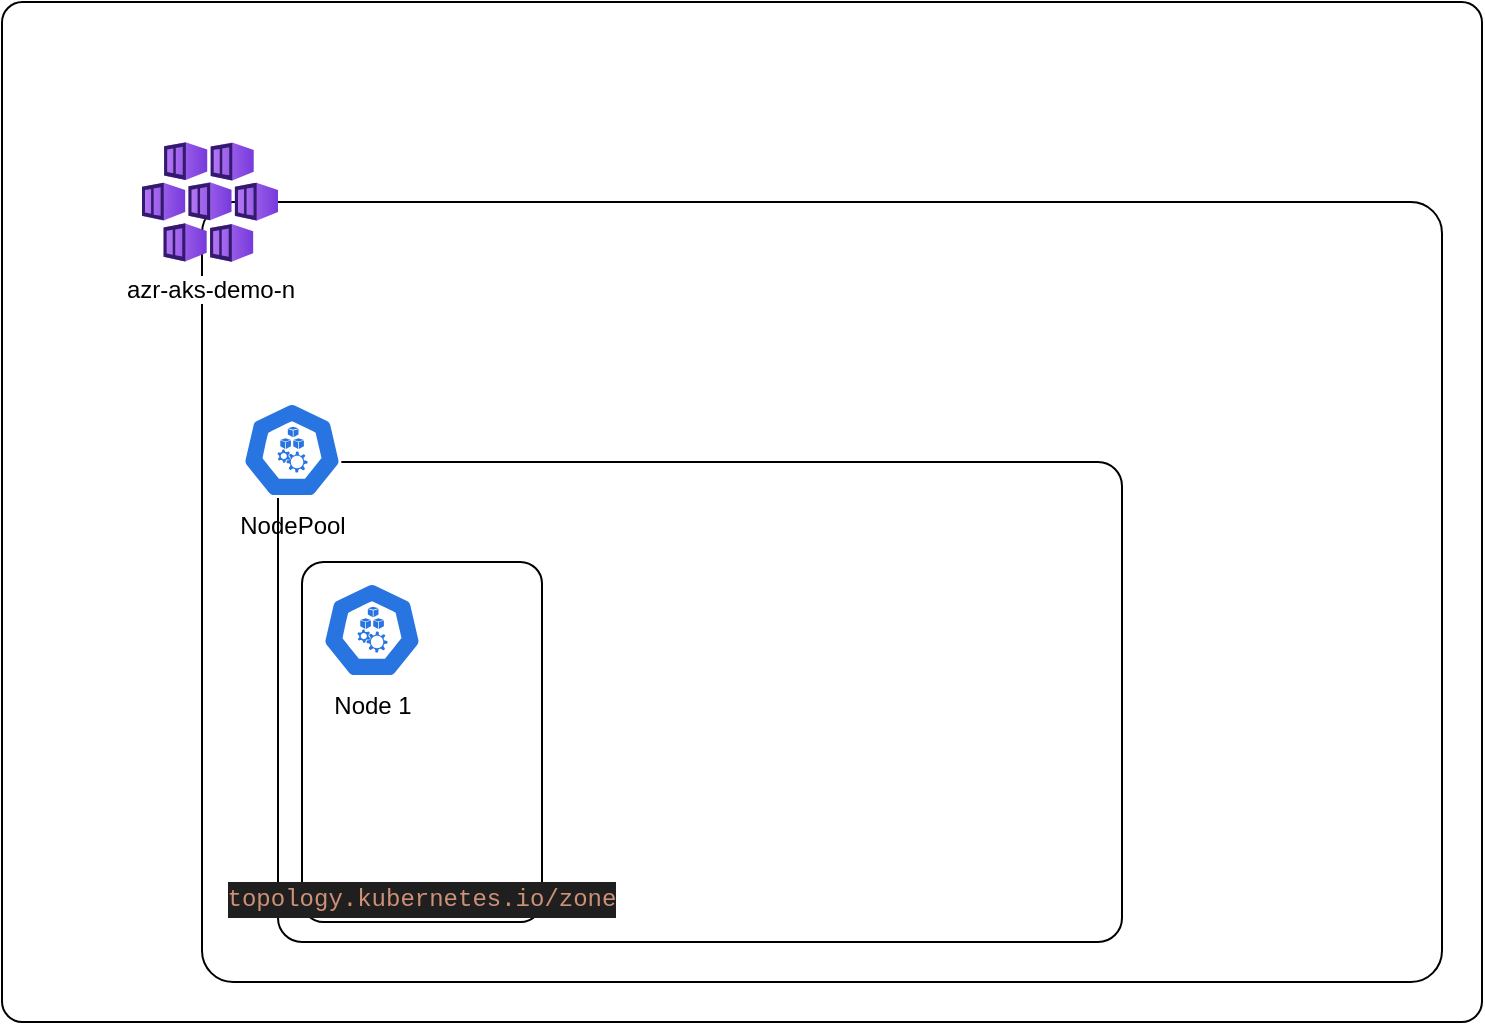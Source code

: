<mxfile>
    <diagram id="HgwsMWvgOtsgRKKrKgr3" name="Page-1">
        <mxGraphModel dx="701" dy="564" grid="1" gridSize="10" guides="1" tooltips="1" connect="1" arrows="1" fold="1" page="1" pageScale="1" pageWidth="827" pageHeight="1169" math="0" shadow="0">
            <root>
                <mxCell id="0"/>
                <mxCell id="1" parent="0"/>
                <mxCell id="2" value="" style="rounded=1;whiteSpace=wrap;html=1;arcSize=2;" vertex="1" parent="1">
                    <mxGeometry x="40" y="40" width="740" height="510" as="geometry"/>
                </mxCell>
                <mxCell id="3" value="" style="rounded=1;whiteSpace=wrap;html=1;arcSize=4;" vertex="1" parent="1">
                    <mxGeometry x="140" y="140" width="620" height="390" as="geometry"/>
                </mxCell>
                <mxCell id="4" value="azr-aks-demo-n" style="aspect=fixed;html=1;points=[];align=center;image;fontSize=12;image=img/lib/azure2/containers/Kubernetes_Services.svg;" vertex="1" parent="1">
                    <mxGeometry x="110" y="110" width="68" height="60" as="geometry"/>
                </mxCell>
                <mxCell id="6" value="" style="rounded=1;whiteSpace=wrap;html=1;arcSize=5;" vertex="1" parent="1">
                    <mxGeometry x="178" y="270" width="422" height="240" as="geometry"/>
                </mxCell>
                <mxCell id="5" value="NodePool" style="sketch=0;html=1;dashed=0;whitespace=wrap;fillColor=#2875E2;strokeColor=#ffffff;points=[[0.005,0.63,0],[0.1,0.2,0],[0.9,0.2,0],[0.5,0,0],[0.995,0.63,0],[0.72,0.99,0],[0.5,1,0],[0.28,0.99,0]];verticalLabelPosition=bottom;align=center;verticalAlign=top;shape=mxgraph.kubernetes.icon;prIcon=node" vertex="1" parent="1">
                    <mxGeometry x="160" y="240" width="50" height="48" as="geometry"/>
                </mxCell>
                <mxCell id="7" value="&lt;div style=&quot;color: rgb(204, 204, 204); background-color: rgb(31, 31, 31); font-family: Menlo, Monaco, &amp;quot;Courier New&amp;quot;, monospace; line-height: 18px; font-size: 12px;&quot;&gt;&lt;span style=&quot;color: rgb(206, 145, 120); font-size: 12px;&quot;&gt;topology.kubernetes.io/zone&lt;/span&gt;&lt;/div&gt;" style="rounded=1;whiteSpace=wrap;html=1;arcSize=9;verticalAlign=bottom;fontSize=12;" vertex="1" parent="1">
                    <mxGeometry x="190" y="320" width="120" height="180" as="geometry"/>
                </mxCell>
                <mxCell id="9" value="Node 1" style="sketch=0;html=1;dashed=0;whitespace=wrap;fillColor=#2875E2;strokeColor=#ffffff;points=[[0.005,0.63,0],[0.1,0.2,0],[0.9,0.2,0],[0.5,0,0],[0.995,0.63,0],[0.72,0.99,0],[0.5,1,0],[0.28,0.99,0]];verticalLabelPosition=bottom;align=center;verticalAlign=top;shape=mxgraph.kubernetes.icon;prIcon=node" vertex="1" parent="1">
                    <mxGeometry x="200" y="330" width="50" height="48" as="geometry"/>
                </mxCell>
            </root>
        </mxGraphModel>
    </diagram>
</mxfile>